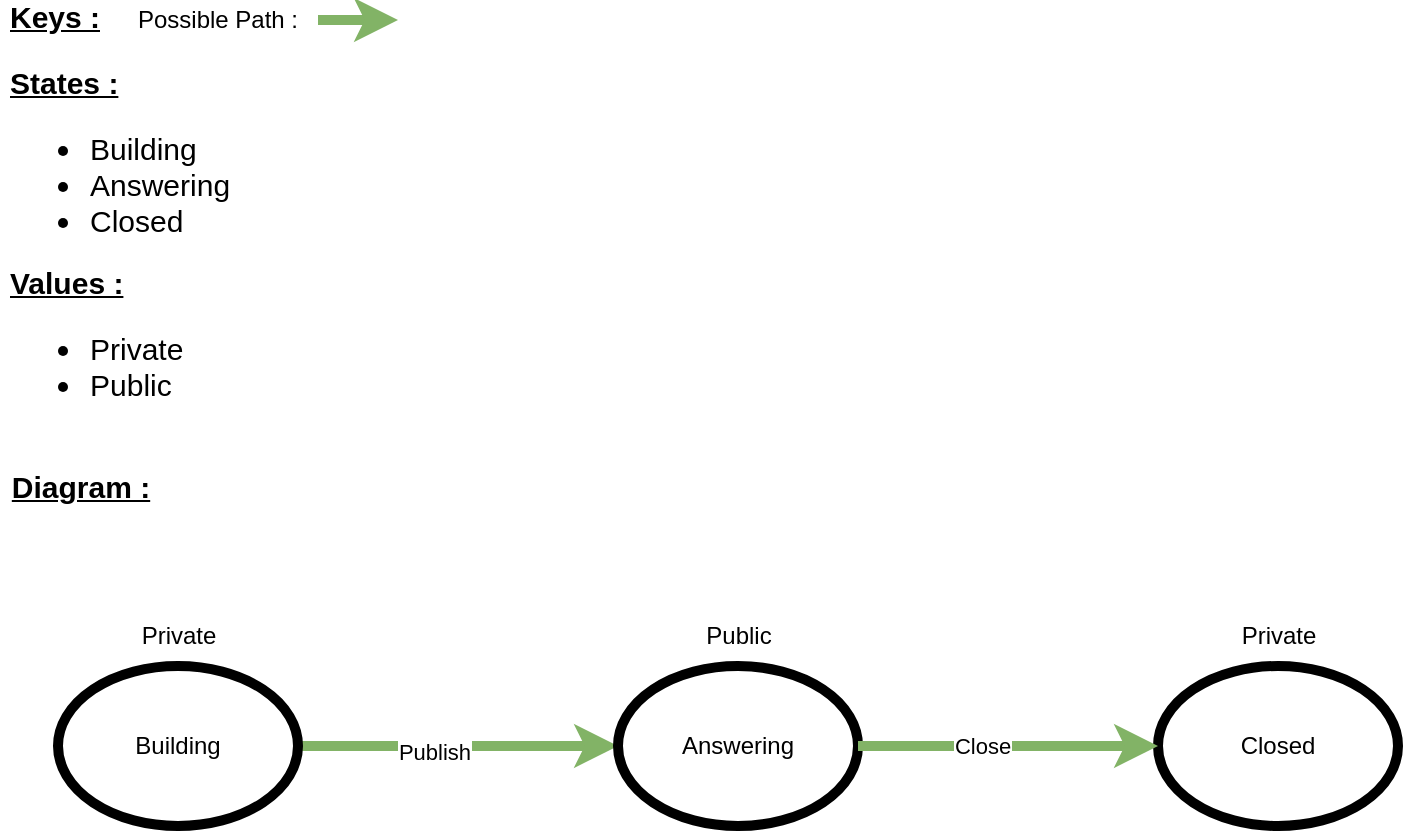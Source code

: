 <mxfile version="15.8.4"><diagram id="9I4zmSzvZRCkFvM4hgAo" name="Page-1"><mxGraphModel dx="1422" dy="758" grid="1" gridSize="10" guides="1" tooltips="1" connect="1" arrows="1" fold="1" page="1" pageScale="1" pageWidth="827" pageHeight="1169" math="0" shadow="0"><root><mxCell id="0"/><mxCell id="1" parent="0"/><mxCell id="ZvTSzJLIicuPemWreT4p-4" value="" style="edgeStyle=orthogonalEdgeStyle;rounded=0;orthogonalLoop=1;jettySize=auto;html=1;strokeWidth=5;fillColor=#d5e8d4;strokeColor=#82b366;" parent="1" source="ZvTSzJLIicuPemWreT4p-2" target="ZvTSzJLIicuPemWreT4p-3" edge="1"><mxGeometry relative="1" as="geometry"/></mxCell><mxCell id="ZvTSzJLIicuPemWreT4p-14" value="Publish" style="edgeLabel;html=1;align=center;verticalAlign=middle;resizable=0;points=[];" parent="ZvTSzJLIicuPemWreT4p-4" vertex="1" connectable="0"><mxGeometry x="-0.154" y="-3" relative="1" as="geometry"><mxPoint as="offset"/></mxGeometry></mxCell><mxCell id="ZvTSzJLIicuPemWreT4p-2" value="Building" style="ellipse;whiteSpace=wrap;html=1;strokeWidth=5;" parent="1" vertex="1"><mxGeometry x="100" y="353" width="120" height="80" as="geometry"/></mxCell><mxCell id="ZvTSzJLIicuPemWreT4p-3" value="Answering" style="ellipse;whiteSpace=wrap;html=1;strokeWidth=5;" parent="1" vertex="1"><mxGeometry x="380" y="353" width="120" height="80" as="geometry"/></mxCell><mxCell id="ZvTSzJLIicuPemWreT4p-5" value="Closed" style="ellipse;whiteSpace=wrap;html=1;strokeWidth=5;" parent="1" vertex="1"><mxGeometry x="650" y="353" width="120" height="80" as="geometry"/></mxCell><mxCell id="-2ks7EfxM-Op7r7hWO8t-3" value="" style="endArrow=classic;html=1;strokeWidth=5;fillColor=#d5e8d4;strokeColor=#82b366;" parent="1" edge="1"><mxGeometry width="50" height="50" relative="1" as="geometry"><mxPoint x="230" y="30" as="sourcePoint"/><mxPoint x="270" y="30" as="targetPoint"/></mxGeometry></mxCell><mxCell id="-2ks7EfxM-Op7r7hWO8t-4" value="Possible Path :" style="text;html=1;strokeColor=none;fillColor=none;align=center;verticalAlign=middle;whiteSpace=wrap;rounded=0;" parent="1" vertex="1"><mxGeometry x="130" y="20" width="100" height="20" as="geometry"/></mxCell><mxCell id="-2ks7EfxM-Op7r7hWO8t-9" value="&lt;font style=&quot;font-size: 15px&quot;&gt;&lt;b&gt;&lt;u&gt;States :&lt;/u&gt;&lt;/b&gt;&lt;br&gt;&lt;ul&gt;&lt;li&gt;&lt;font style=&quot;font-size: 15px&quot;&gt;Building&lt;/font&gt;&lt;/li&gt;&lt;li&gt;&lt;font style=&quot;font-size: 15px&quot;&gt;Answering&lt;/font&gt;&lt;/li&gt;&lt;li&gt;&lt;font style=&quot;font-size: 15px&quot;&gt;Closed&lt;/font&gt;&lt;/li&gt;&lt;/ul&gt;&lt;/font&gt;" style="text;html=1;fillColor=none;spacing=5;spacingTop=-20;whiteSpace=wrap;overflow=hidden;rounded=0;" parent="1" vertex="1"><mxGeometry x="71" y="63" width="130" height="80" as="geometry"/></mxCell><mxCell id="-2ks7EfxM-Op7r7hWO8t-10" value="&lt;font style=&quot;font-size: 15px&quot;&gt;&lt;b&gt;&lt;u&gt;Keys :&lt;br&gt;&lt;/u&gt;&lt;/b&gt;&lt;/font&gt;" style="text;html=1;fillColor=none;spacing=5;spacingTop=-20;whiteSpace=wrap;overflow=hidden;rounded=0;" parent="1" vertex="1"><mxGeometry x="71" y="30" width="70" height="10" as="geometry"/></mxCell><mxCell id="-2ks7EfxM-Op7r7hWO8t-11" value="&lt;b&gt;&lt;u&gt;&lt;font style=&quot;font-size: 15px&quot;&gt;Diagram :&lt;/font&gt;&lt;/u&gt;&lt;/b&gt;" style="text;html=1;align=center;verticalAlign=middle;resizable=0;points=[];autosize=1;strokeColor=none;fillColor=none;" parent="1" vertex="1"><mxGeometry x="71" y="253" width="80" height="20" as="geometry"/></mxCell><mxCell id="ZvTSzJLIicuPemWreT4p-6" value="" style="edgeStyle=orthogonalEdgeStyle;rounded=0;orthogonalLoop=1;jettySize=auto;html=1;strokeWidth=5;fillColor=#d5e8d4;strokeColor=#82b366;" parent="1" source="ZvTSzJLIicuPemWreT4p-3" target="ZvTSzJLIicuPemWreT4p-5" edge="1"><mxGeometry relative="1" as="geometry"/></mxCell><mxCell id="ZvTSzJLIicuPemWreT4p-16" value="Close" style="edgeLabel;html=1;align=center;verticalAlign=middle;resizable=0;points=[];" parent="ZvTSzJLIicuPemWreT4p-6" vertex="1" connectable="0"><mxGeometry x="-0.182" relative="1" as="geometry"><mxPoint as="offset"/></mxGeometry></mxCell><mxCell id="-2ks7EfxM-Op7r7hWO8t-15" value="&lt;font style=&quot;font-size: 15px&quot;&gt;&lt;b&gt;&lt;u&gt;Values :&lt;/u&gt;&lt;/b&gt;&lt;br&gt;&lt;ul&gt;&lt;li&gt;Private&lt;/li&gt;&lt;li&gt;Public&lt;/li&gt;&lt;/ul&gt;&lt;/font&gt;" style="text;html=1;fillColor=none;spacing=5;spacingTop=-20;whiteSpace=wrap;overflow=hidden;rounded=0;" parent="1" vertex="1"><mxGeometry x="71" y="163" width="130" height="80" as="geometry"/></mxCell><mxCell id="-2ks7EfxM-Op7r7hWO8t-16" value="Private" style="text;html=1;align=center;verticalAlign=middle;resizable=0;points=[];autosize=1;strokeColor=none;fillColor=none;" parent="1" vertex="1"><mxGeometry x="685" y="328" width="50" height="20" as="geometry"/></mxCell><mxCell id="-2ks7EfxM-Op7r7hWO8t-17" value="Public" style="text;html=1;align=center;verticalAlign=middle;resizable=0;points=[];autosize=1;strokeColor=none;fillColor=none;" parent="1" vertex="1"><mxGeometry x="415" y="328" width="50" height="20" as="geometry"/></mxCell><mxCell id="-2ks7EfxM-Op7r7hWO8t-18" value="Private" style="text;html=1;align=center;verticalAlign=middle;resizable=0;points=[];autosize=1;strokeColor=none;fillColor=none;" parent="1" vertex="1"><mxGeometry x="135" y="328" width="50" height="20" as="geometry"/></mxCell></root></mxGraphModel></diagram></mxfile>